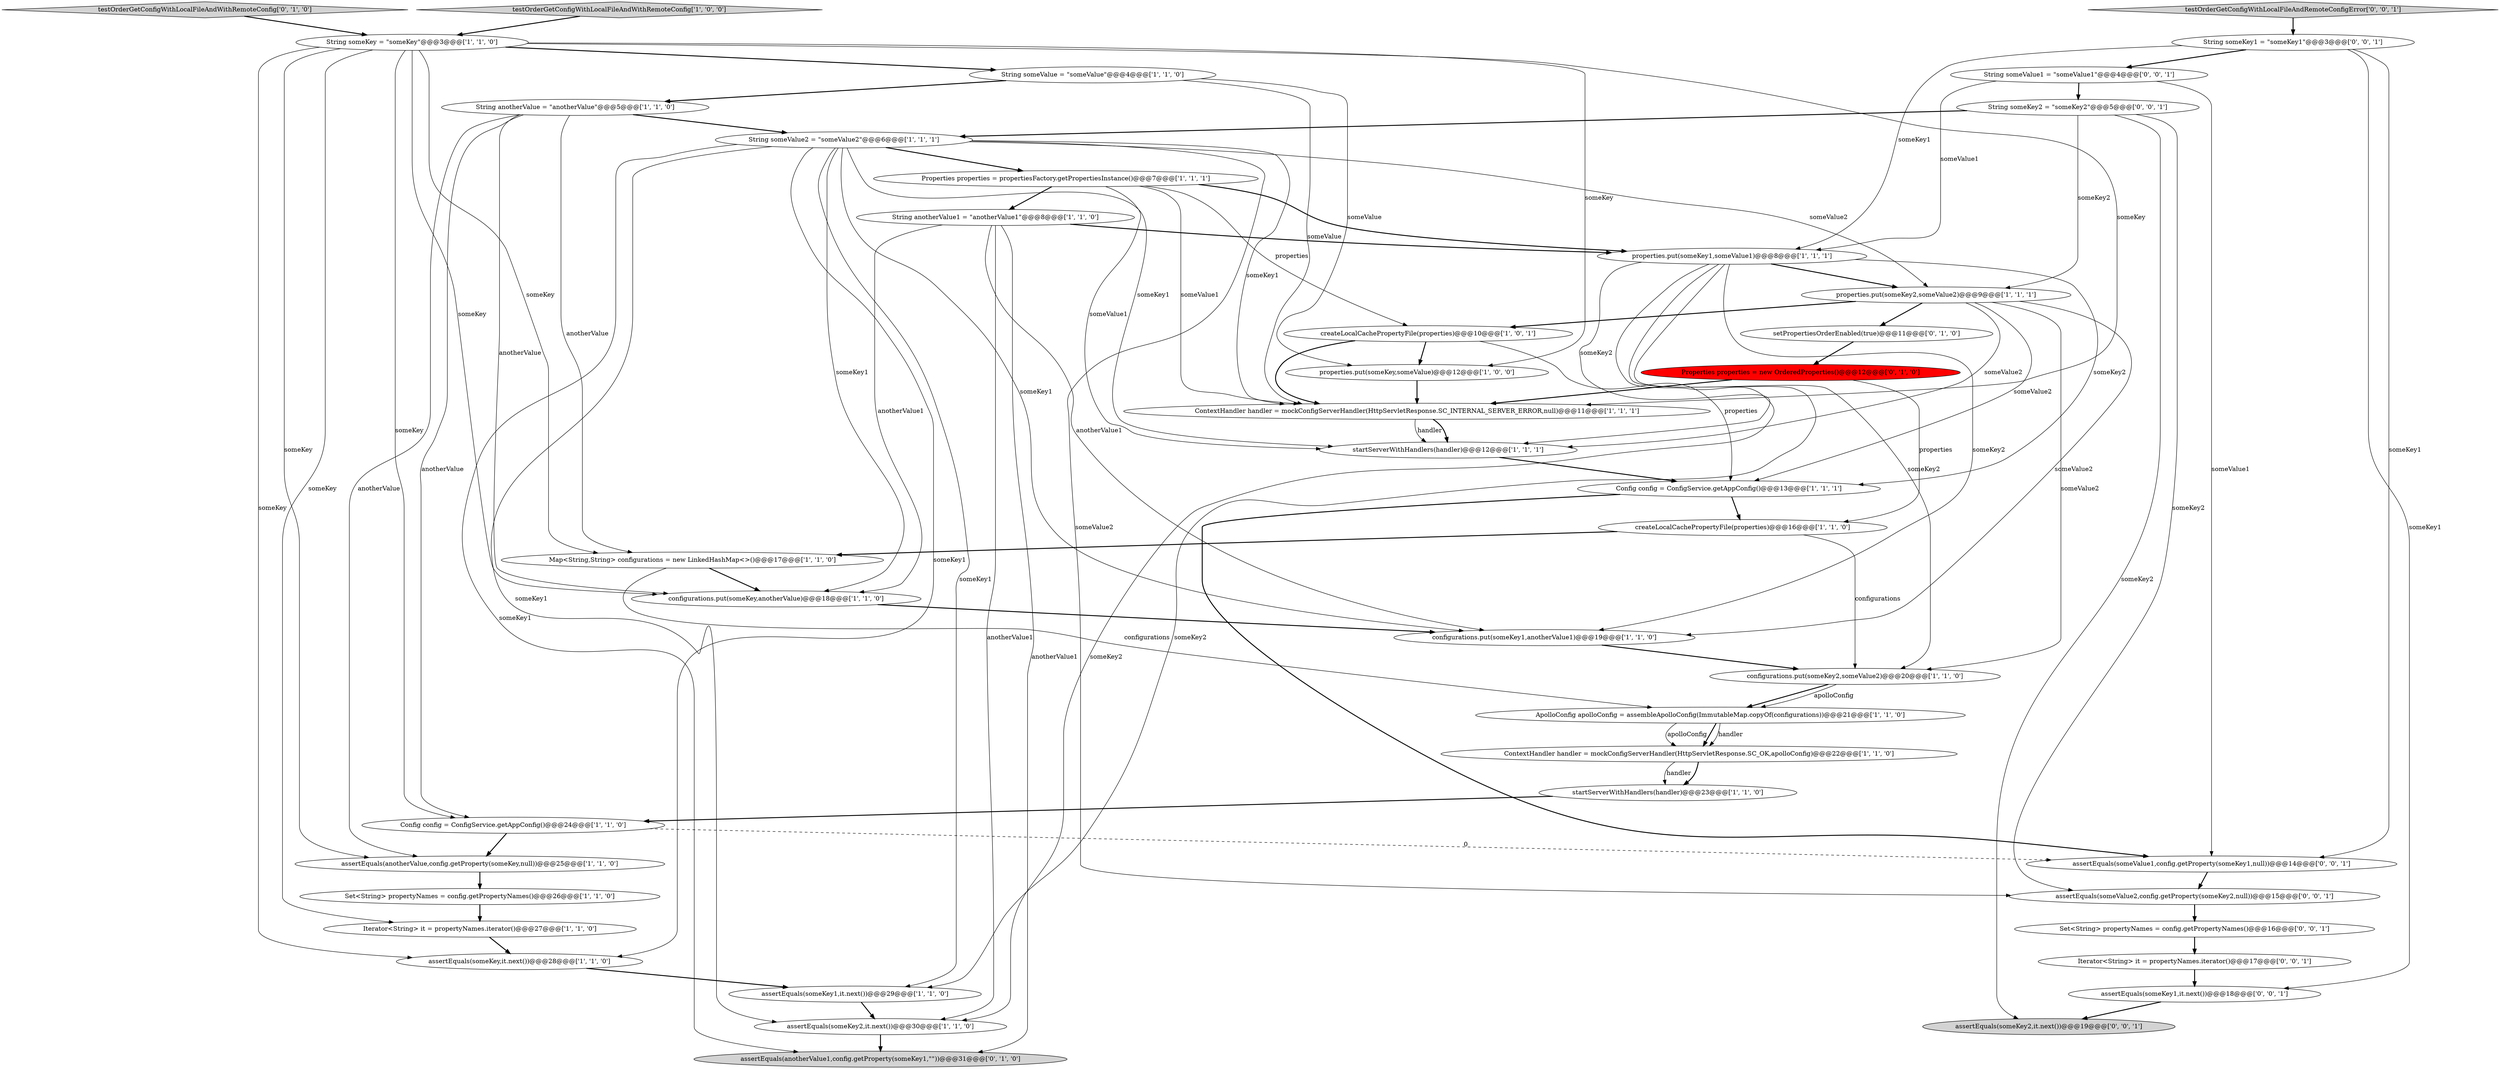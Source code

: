 digraph {
23 [style = filled, label = "Set<String> propertyNames = config.getPropertyNames()@@@26@@@['1', '1', '0']", fillcolor = white, shape = ellipse image = "AAA0AAABBB1BBB"];
13 [style = filled, label = "ApolloConfig apolloConfig = assembleApolloConfig(ImmutableMap.copyOf(configurations))@@@21@@@['1', '1', '0']", fillcolor = white, shape = ellipse image = "AAA0AAABBB1BBB"];
31 [style = filled, label = "assertEquals(anotherValue1,config.getProperty(someKey1,\"\"))@@@31@@@['0', '1', '0']", fillcolor = lightgray, shape = ellipse image = "AAA0AAABBB2BBB"];
20 [style = filled, label = "Map<String,String> configurations = new LinkedHashMap<>()@@@17@@@['1', '1', '0']", fillcolor = white, shape = ellipse image = "AAA0AAABBB1BBB"];
14 [style = filled, label = "Config config = ConfigService.getAppConfig()@@@13@@@['1', '1', '1']", fillcolor = white, shape = ellipse image = "AAA0AAABBB1BBB"];
1 [style = filled, label = "configurations.put(someKey2,someValue2)@@@20@@@['1', '1', '0']", fillcolor = white, shape = ellipse image = "AAA0AAABBB1BBB"];
35 [style = filled, label = "String someKey1 = \"someKey1\"@@@3@@@['0', '0', '1']", fillcolor = white, shape = ellipse image = "AAA0AAABBB3BBB"];
12 [style = filled, label = "testOrderGetConfigWithLocalFileAndWithRemoteConfig['1', '0', '0']", fillcolor = lightgray, shape = diamond image = "AAA0AAABBB1BBB"];
15 [style = filled, label = "properties.put(someKey1,someValue1)@@@8@@@['1', '1', '1']", fillcolor = white, shape = ellipse image = "AAA0AAABBB1BBB"];
24 [style = filled, label = "String someKey = \"someKey\"@@@3@@@['1', '1', '0']", fillcolor = white, shape = ellipse image = "AAA0AAABBB1BBB"];
5 [style = filled, label = "properties.put(someKey,someValue)@@@12@@@['1', '0', '0']", fillcolor = white, shape = ellipse image = "AAA0AAABBB1BBB"];
28 [style = filled, label = "assertEquals(someKey,it.next())@@@28@@@['1', '1', '0']", fillcolor = white, shape = ellipse image = "AAA0AAABBB1BBB"];
3 [style = filled, label = "Config config = ConfigService.getAppConfig()@@@24@@@['1', '1', '0']", fillcolor = white, shape = ellipse image = "AAA0AAABBB1BBB"];
39 [style = filled, label = "Set<String> propertyNames = config.getPropertyNames()@@@16@@@['0', '0', '1']", fillcolor = white, shape = ellipse image = "AAA0AAABBB3BBB"];
26 [style = filled, label = "String anotherValue = \"anotherValue\"@@@5@@@['1', '1', '0']", fillcolor = white, shape = ellipse image = "AAA0AAABBB1BBB"];
18 [style = filled, label = "ContextHandler handler = mockConfigServerHandler(HttpServletResponse.SC_OK,apolloConfig)@@@22@@@['1', '1', '0']", fillcolor = white, shape = ellipse image = "AAA0AAABBB1BBB"];
22 [style = filled, label = "assertEquals(anotherValue,config.getProperty(someKey,null))@@@25@@@['1', '1', '0']", fillcolor = white, shape = ellipse image = "AAA0AAABBB1BBB"];
29 [style = filled, label = "testOrderGetConfigWithLocalFileAndWithRemoteConfig['0', '1', '0']", fillcolor = lightgray, shape = diamond image = "AAA0AAABBB2BBB"];
25 [style = filled, label = "startServerWithHandlers(handler)@@@12@@@['1', '1', '1']", fillcolor = white, shape = ellipse image = "AAA0AAABBB1BBB"];
34 [style = filled, label = "Iterator<String> it = propertyNames.iterator()@@@17@@@['0', '0', '1']", fillcolor = white, shape = ellipse image = "AAA0AAABBB3BBB"];
30 [style = filled, label = "setPropertiesOrderEnabled(true)@@@11@@@['0', '1', '0']", fillcolor = white, shape = ellipse image = "AAA0AAABBB2BBB"];
9 [style = filled, label = "String someValue = \"someValue\"@@@4@@@['1', '1', '0']", fillcolor = white, shape = ellipse image = "AAA0AAABBB1BBB"];
37 [style = filled, label = "String someKey2 = \"someKey2\"@@@5@@@['0', '0', '1']", fillcolor = white, shape = ellipse image = "AAA0AAABBB3BBB"];
42 [style = filled, label = "assertEquals(someValue2,config.getProperty(someKey2,null))@@@15@@@['0', '0', '1']", fillcolor = white, shape = ellipse image = "AAA0AAABBB3BBB"];
0 [style = filled, label = "assertEquals(someKey1,it.next())@@@29@@@['1', '1', '0']", fillcolor = white, shape = ellipse image = "AAA0AAABBB1BBB"];
21 [style = filled, label = "Properties properties = propertiesFactory.getPropertiesInstance()@@@7@@@['1', '1', '1']", fillcolor = white, shape = ellipse image = "AAA0AAABBB1BBB"];
7 [style = filled, label = "String anotherValue1 = \"anotherValue1\"@@@8@@@['1', '1', '0']", fillcolor = white, shape = ellipse image = "AAA0AAABBB1BBB"];
27 [style = filled, label = "properties.put(someKey2,someValue2)@@@9@@@['1', '1', '1']", fillcolor = white, shape = ellipse image = "AAA0AAABBB1BBB"];
33 [style = filled, label = "assertEquals(someValue1,config.getProperty(someKey1,null))@@@14@@@['0', '0', '1']", fillcolor = white, shape = ellipse image = "AAA0AAABBB3BBB"];
4 [style = filled, label = "assertEquals(someKey2,it.next())@@@30@@@['1', '1', '0']", fillcolor = white, shape = ellipse image = "AAA0AAABBB1BBB"];
17 [style = filled, label = "configurations.put(someKey1,anotherValue1)@@@19@@@['1', '1', '0']", fillcolor = white, shape = ellipse image = "AAA0AAABBB1BBB"];
40 [style = filled, label = "assertEquals(someKey1,it.next())@@@18@@@['0', '0', '1']", fillcolor = white, shape = ellipse image = "AAA0AAABBB3BBB"];
2 [style = filled, label = "createLocalCachePropertyFile(properties)@@@10@@@['1', '0', '1']", fillcolor = white, shape = ellipse image = "AAA0AAABBB1BBB"];
41 [style = filled, label = "String someValue1 = \"someValue1\"@@@4@@@['0', '0', '1']", fillcolor = white, shape = ellipse image = "AAA0AAABBB3BBB"];
32 [style = filled, label = "Properties properties = new OrderedProperties()@@@12@@@['0', '1', '0']", fillcolor = red, shape = ellipse image = "AAA1AAABBB2BBB"];
19 [style = filled, label = "configurations.put(someKey,anotherValue)@@@18@@@['1', '1', '0']", fillcolor = white, shape = ellipse image = "AAA0AAABBB1BBB"];
36 [style = filled, label = "testOrderGetConfigWithLocalFileAndRemoteConfigError['0', '0', '1']", fillcolor = lightgray, shape = diamond image = "AAA0AAABBB3BBB"];
8 [style = filled, label = "createLocalCachePropertyFile(properties)@@@16@@@['1', '1', '0']", fillcolor = white, shape = ellipse image = "AAA0AAABBB1BBB"];
11 [style = filled, label = "String someValue2 = \"someValue2\"@@@6@@@['1', '1', '1']", fillcolor = white, shape = ellipse image = "AAA0AAABBB1BBB"];
6 [style = filled, label = "startServerWithHandlers(handler)@@@23@@@['1', '1', '0']", fillcolor = white, shape = ellipse image = "AAA0AAABBB1BBB"];
10 [style = filled, label = "Iterator<String> it = propertyNames.iterator()@@@27@@@['1', '1', '0']", fillcolor = white, shape = ellipse image = "AAA0AAABBB1BBB"];
16 [style = filled, label = "ContextHandler handler = mockConfigServerHandler(HttpServletResponse.SC_INTERNAL_SERVER_ERROR,null)@@@11@@@['1', '1', '1']", fillcolor = white, shape = ellipse image = "AAA0AAABBB1BBB"];
38 [style = filled, label = "assertEquals(someKey2,it.next())@@@19@@@['0', '0', '1']", fillcolor = lightgray, shape = ellipse image = "AAA0AAABBB3BBB"];
16->25 [style = solid, label="handler"];
6->3 [style = bold, label=""];
37->42 [style = solid, label="someKey2"];
7->19 [style = solid, label="anotherValue1"];
37->11 [style = bold, label=""];
11->31 [style = solid, label="someKey1"];
35->41 [style = bold, label=""];
21->15 [style = bold, label=""];
13->18 [style = solid, label="apolloConfig"];
20->13 [style = solid, label="configurations"];
11->4 [style = solid, label="someKey1"];
11->25 [style = solid, label="someKey1"];
25->14 [style = bold, label=""];
40->38 [style = bold, label=""];
9->16 [style = solid, label="someValue"];
1->13 [style = bold, label=""];
26->11 [style = bold, label=""];
24->16 [style = solid, label="someKey"];
9->26 [style = bold, label=""];
41->15 [style = solid, label="someValue1"];
28->0 [style = bold, label=""];
8->20 [style = bold, label=""];
24->5 [style = solid, label="someKey"];
33->42 [style = bold, label=""];
7->4 [style = solid, label="anotherValue1"];
21->2 [style = solid, label="properties"];
27->2 [style = bold, label=""];
2->16 [style = bold, label=""];
11->16 [style = solid, label="someKey1"];
3->33 [style = dashed, label="0"];
11->19 [style = solid, label="someKey1"];
39->34 [style = bold, label=""];
27->30 [style = bold, label=""];
41->37 [style = bold, label=""];
15->1 [style = solid, label="someKey2"];
22->23 [style = bold, label=""];
35->33 [style = solid, label="someKey1"];
11->42 [style = solid, label="someValue2"];
35->15 [style = solid, label="someKey1"];
11->27 [style = solid, label="someValue2"];
23->10 [style = bold, label=""];
21->7 [style = bold, label=""];
14->8 [style = bold, label=""];
36->35 [style = bold, label=""];
20->19 [style = bold, label=""];
27->14 [style = solid, label="someValue2"];
13->18 [style = bold, label=""];
21->25 [style = solid, label="someValue1"];
27->17 [style = solid, label="someValue2"];
27->1 [style = solid, label="someValue2"];
17->1 [style = bold, label=""];
34->40 [style = bold, label=""];
24->19 [style = solid, label="someKey"];
11->17 [style = solid, label="someKey1"];
11->21 [style = bold, label=""];
1->13 [style = solid, label="apolloConfig"];
42->39 [style = bold, label=""];
30->32 [style = bold, label=""];
19->17 [style = bold, label=""];
12->24 [style = bold, label=""];
32->16 [style = bold, label=""];
26->20 [style = solid, label="anotherValue"];
24->3 [style = solid, label="someKey"];
24->20 [style = solid, label="someKey"];
5->16 [style = bold, label=""];
4->31 [style = bold, label=""];
35->40 [style = solid, label="someKey1"];
15->25 [style = solid, label="someKey2"];
26->19 [style = solid, label="anotherValue"];
26->3 [style = solid, label="anotherValue"];
11->28 [style = solid, label="someKey1"];
18->6 [style = bold, label=""];
27->25 [style = solid, label="someValue2"];
15->14 [style = solid, label="someKey2"];
7->15 [style = bold, label=""];
13->18 [style = solid, label="handler"];
24->9 [style = bold, label=""];
2->5 [style = bold, label=""];
9->5 [style = solid, label="someValue"];
37->38 [style = solid, label="someKey2"];
15->17 [style = solid, label="someKey2"];
24->28 [style = solid, label="someKey"];
26->22 [style = solid, label="anotherValue"];
10->28 [style = bold, label=""];
11->0 [style = solid, label="someKey1"];
24->22 [style = solid, label="someKey"];
16->25 [style = bold, label=""];
15->4 [style = solid, label="someKey2"];
21->16 [style = solid, label="someValue1"];
3->22 [style = bold, label=""];
18->6 [style = solid, label="handler"];
14->33 [style = bold, label=""];
15->0 [style = solid, label="someKey2"];
0->4 [style = bold, label=""];
7->31 [style = solid, label="anotherValue1"];
32->8 [style = solid, label="properties"];
37->27 [style = solid, label="someKey2"];
24->10 [style = solid, label="someKey"];
29->24 [style = bold, label=""];
15->27 [style = bold, label=""];
41->33 [style = solid, label="someValue1"];
2->14 [style = solid, label="properties"];
7->17 [style = solid, label="anotherValue1"];
8->1 [style = solid, label="configurations"];
}
